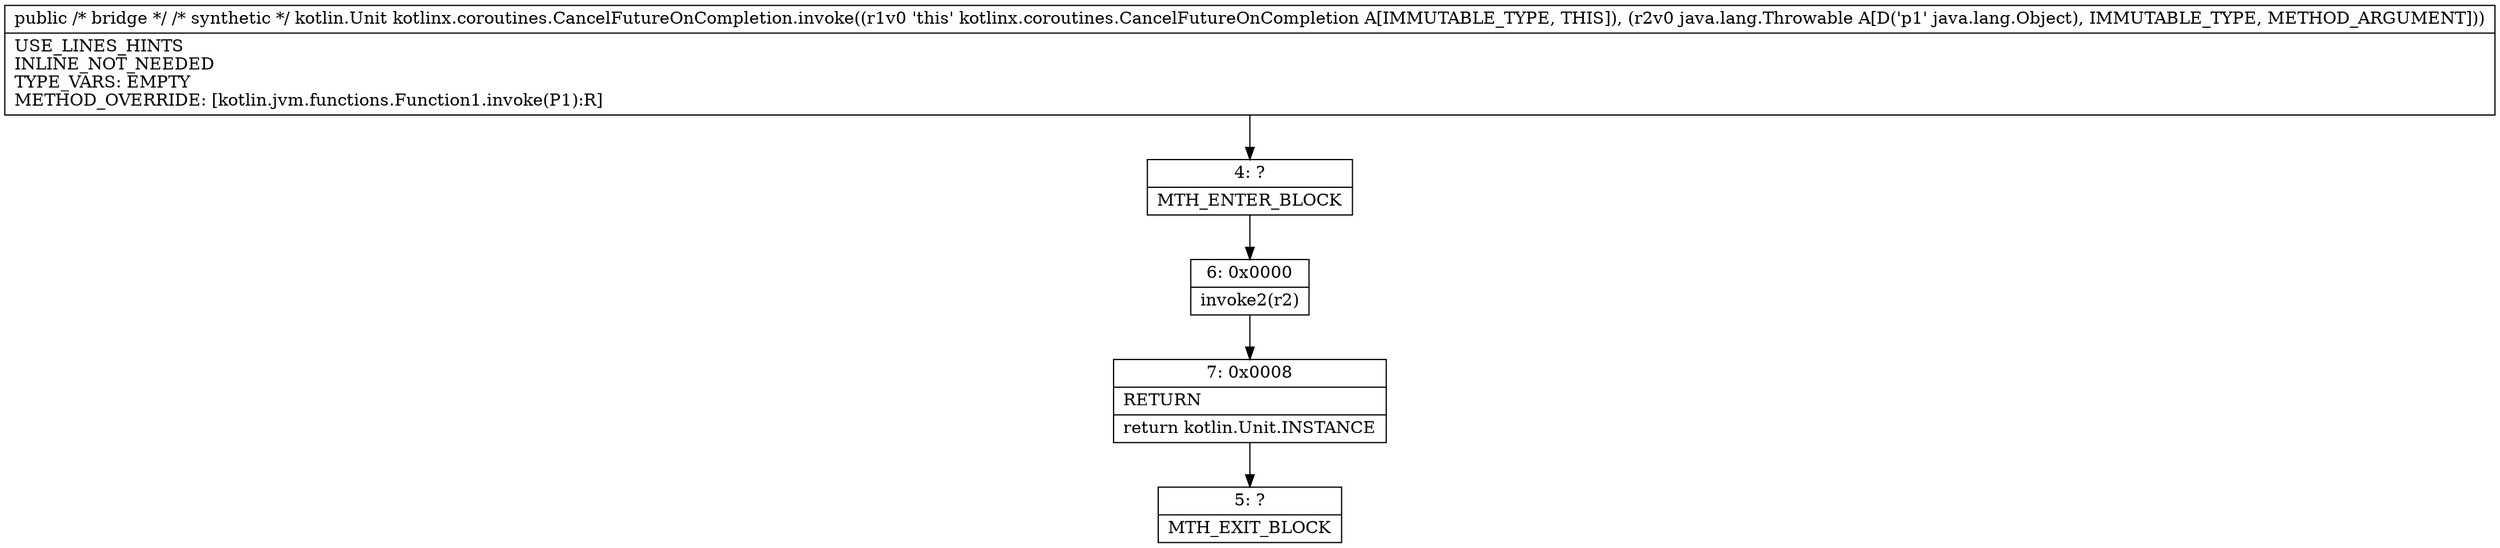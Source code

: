 digraph "CFG forkotlinx.coroutines.CancelFutureOnCompletion.invoke(Ljava\/lang\/Object;)Ljava\/lang\/Object;" {
Node_4 [shape=record,label="{4\:\ ?|MTH_ENTER_BLOCK\l}"];
Node_6 [shape=record,label="{6\:\ 0x0000|invoke2(r2)\l}"];
Node_7 [shape=record,label="{7\:\ 0x0008|RETURN\l|return kotlin.Unit.INSTANCE\l}"];
Node_5 [shape=record,label="{5\:\ ?|MTH_EXIT_BLOCK\l}"];
MethodNode[shape=record,label="{public \/* bridge *\/ \/* synthetic *\/ kotlin.Unit kotlinx.coroutines.CancelFutureOnCompletion.invoke((r1v0 'this' kotlinx.coroutines.CancelFutureOnCompletion A[IMMUTABLE_TYPE, THIS]), (r2v0 java.lang.Throwable A[D('p1' java.lang.Object), IMMUTABLE_TYPE, METHOD_ARGUMENT]))  | USE_LINES_HINTS\lINLINE_NOT_NEEDED\lTYPE_VARS: EMPTY\lMETHOD_OVERRIDE: [kotlin.jvm.functions.Function1.invoke(P1):R]\l}"];
MethodNode -> Node_4;Node_4 -> Node_6;
Node_6 -> Node_7;
Node_7 -> Node_5;
}

